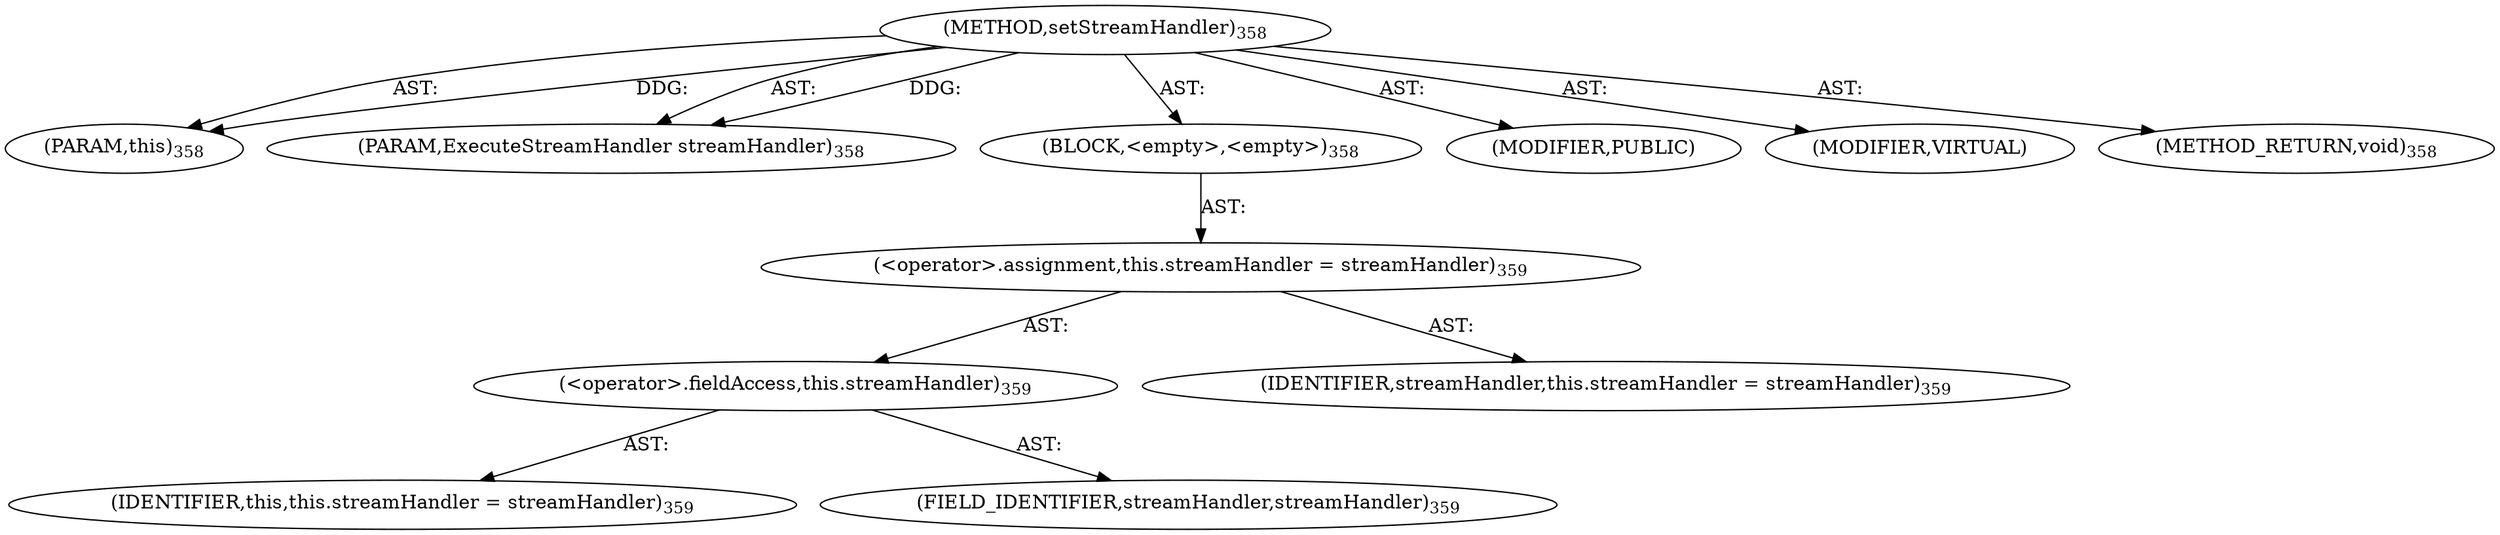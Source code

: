 digraph "setStreamHandler" {  
"111669149703" [label = <(METHOD,setStreamHandler)<SUB>358</SUB>> ]
"115964116993" [label = <(PARAM,this)<SUB>358</SUB>> ]
"115964117028" [label = <(PARAM,ExecuteStreamHandler streamHandler)<SUB>358</SUB>> ]
"25769803823" [label = <(BLOCK,&lt;empty&gt;,&lt;empty&gt;)<SUB>358</SUB>> ]
"30064771207" [label = <(&lt;operator&gt;.assignment,this.streamHandler = streamHandler)<SUB>359</SUB>> ]
"30064771208" [label = <(&lt;operator&gt;.fieldAccess,this.streamHandler)<SUB>359</SUB>> ]
"68719476737" [label = <(IDENTIFIER,this,this.streamHandler = streamHandler)<SUB>359</SUB>> ]
"55834574869" [label = <(FIELD_IDENTIFIER,streamHandler,streamHandler)<SUB>359</SUB>> ]
"68719476871" [label = <(IDENTIFIER,streamHandler,this.streamHandler = streamHandler)<SUB>359</SUB>> ]
"133143986212" [label = <(MODIFIER,PUBLIC)> ]
"133143986213" [label = <(MODIFIER,VIRTUAL)> ]
"128849018887" [label = <(METHOD_RETURN,void)<SUB>358</SUB>> ]
  "111669149703" -> "115964116993"  [ label = "AST: "] 
  "111669149703" -> "115964117028"  [ label = "AST: "] 
  "111669149703" -> "25769803823"  [ label = "AST: "] 
  "111669149703" -> "133143986212"  [ label = "AST: "] 
  "111669149703" -> "133143986213"  [ label = "AST: "] 
  "111669149703" -> "128849018887"  [ label = "AST: "] 
  "25769803823" -> "30064771207"  [ label = "AST: "] 
  "30064771207" -> "30064771208"  [ label = "AST: "] 
  "30064771207" -> "68719476871"  [ label = "AST: "] 
  "30064771208" -> "68719476737"  [ label = "AST: "] 
  "30064771208" -> "55834574869"  [ label = "AST: "] 
  "111669149703" -> "115964116993"  [ label = "DDG: "] 
  "111669149703" -> "115964117028"  [ label = "DDG: "] 
}
